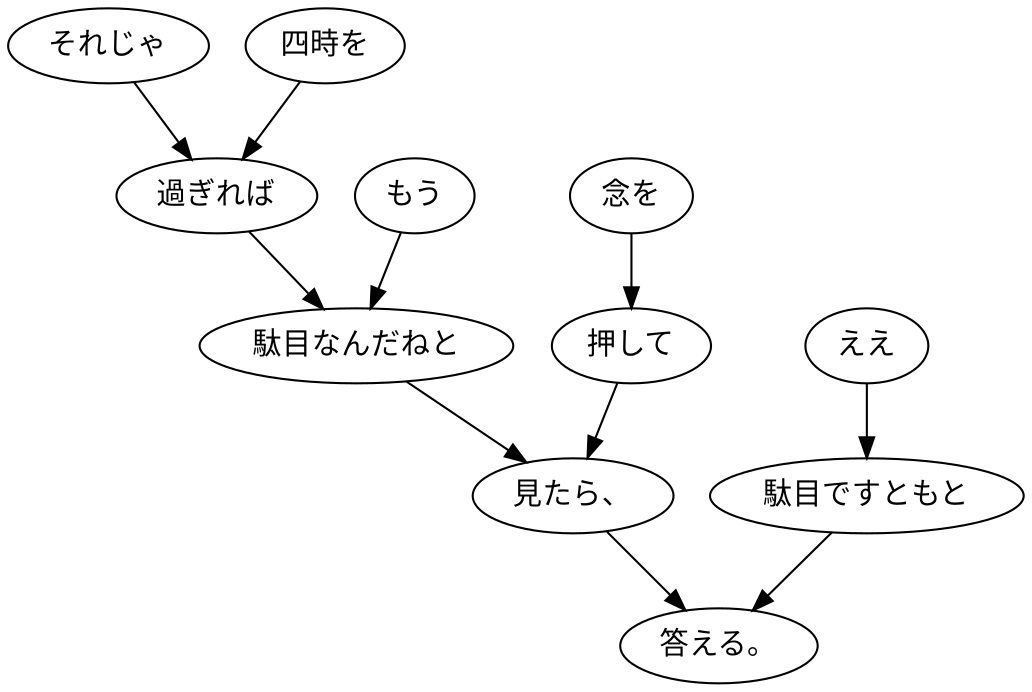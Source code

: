digraph graph1172 {
	node0 [label="それじゃ"];
	node1 [label="四時を"];
	node2 [label="過ぎれば"];
	node3 [label="もう"];
	node4 [label="駄目なんだねと"];
	node5 [label="念を"];
	node6 [label="押して"];
	node7 [label="見たら、"];
	node8 [label="ええ"];
	node9 [label="駄目ですともと"];
	node10 [label="答える。"];
	node0 -> node2;
	node1 -> node2;
	node2 -> node4;
	node3 -> node4;
	node4 -> node7;
	node5 -> node6;
	node6 -> node7;
	node7 -> node10;
	node8 -> node9;
	node9 -> node10;
}
